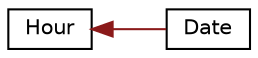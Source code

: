 digraph "Graphical Class Hierarchy"
{
 // LATEX_PDF_SIZE
  edge [fontname="Helvetica",fontsize="10",labelfontname="Helvetica",labelfontsize="10"];
  node [fontname="Helvetica",fontsize="10",shape=record];
  rankdir="LR";
  Node0 [label="Hour",height=0.2,width=0.4,color="black", fillcolor="white", style="filled",URL="$classHour.html",tooltip=" "];
  Node0 -> Node1 [dir="back",color="firebrick4",fontsize="10",style="solid",fontname="Helvetica"];
  Node1 [label="Date",height=0.2,width=0.4,color="black", fillcolor="white", style="filled",URL="$classDate.html",tooltip=" "];
}
